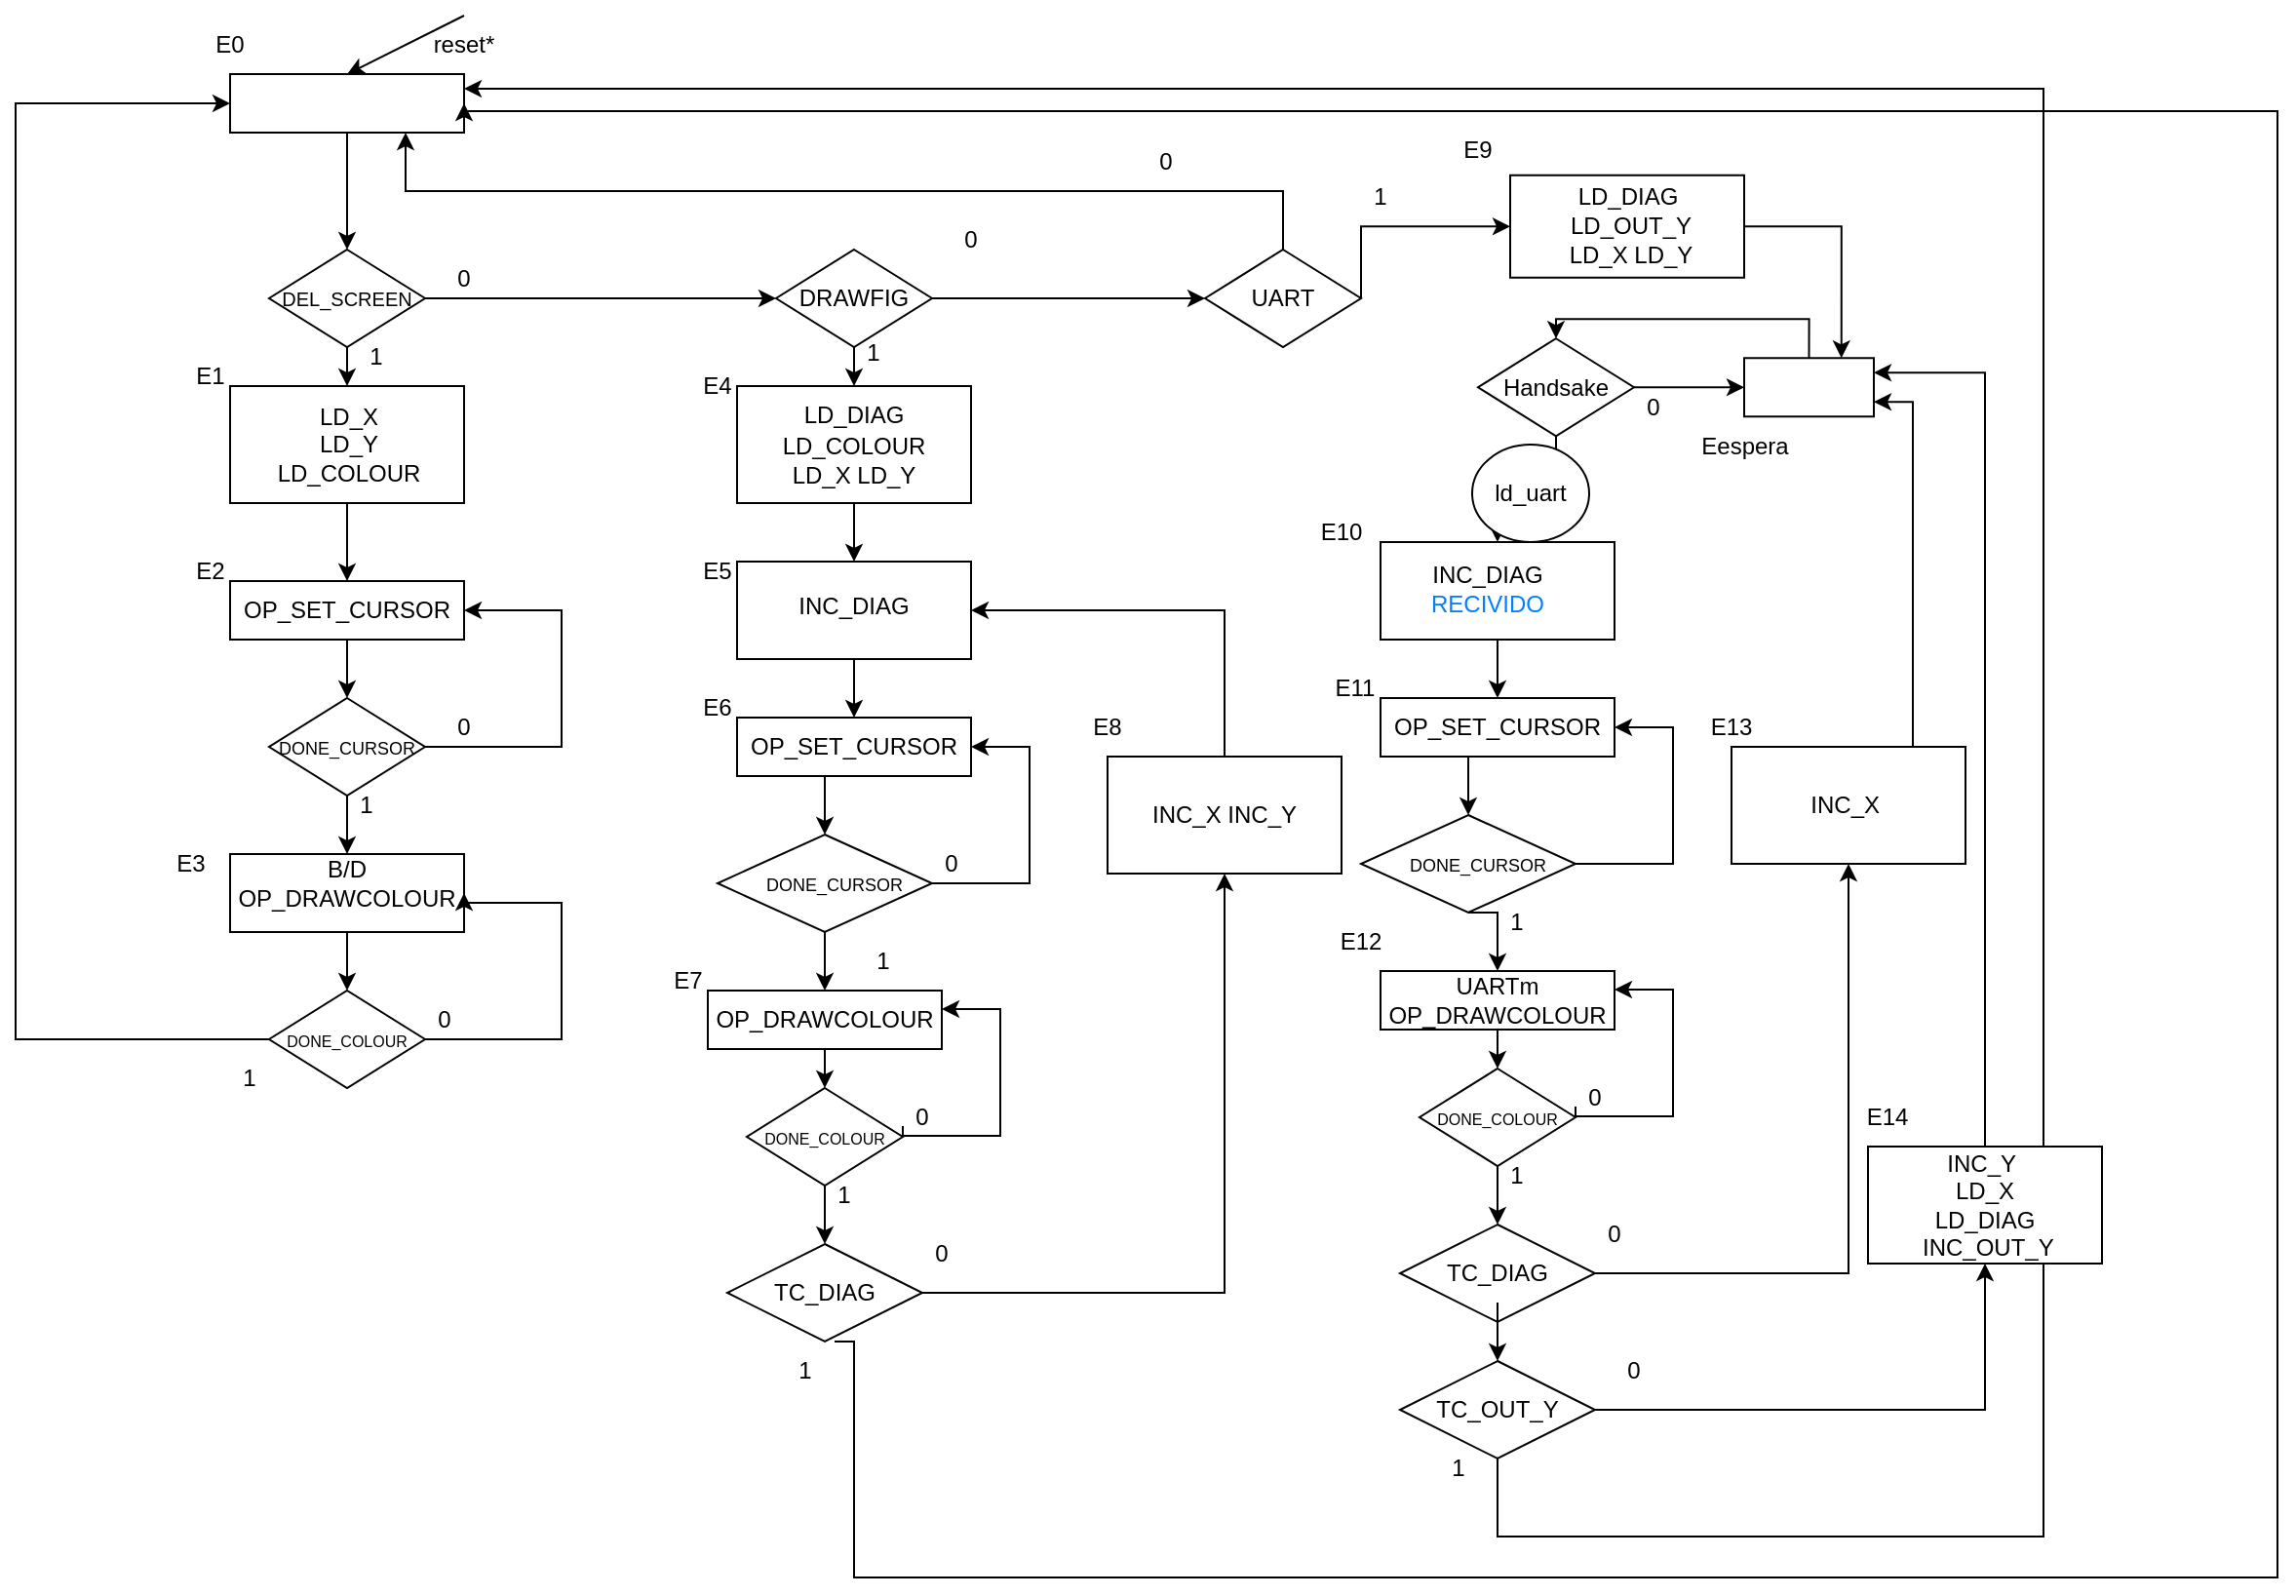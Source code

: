 <mxfile version="22.1.11" type="github">
  <diagram name="Página-1" id="ktos8gUdrFeBo976G_Gd">
    <mxGraphModel dx="1450" dy="634" grid="1" gridSize="10" guides="1" tooltips="1" connect="1" arrows="1" fold="1" page="1" pageScale="1" pageWidth="827" pageHeight="1169" math="0" shadow="0">
      <root>
        <mxCell id="0" />
        <mxCell id="1" parent="0" />
        <mxCell id="_UlSirYJqNhjkGr410jS-20" style="edgeStyle=orthogonalEdgeStyle;rounded=0;orthogonalLoop=1;jettySize=auto;html=1;exitX=0.5;exitY=1;exitDx=0;exitDy=0;entryX=0.5;entryY=0;entryDx=0;entryDy=0;" parent="1" source="_UlSirYJqNhjkGr410jS-1" target="_UlSirYJqNhjkGr410jS-12" edge="1">
          <mxGeometry relative="1" as="geometry" />
        </mxCell>
        <mxCell id="_UlSirYJqNhjkGr410jS-1" value="" style="rounded=0;whiteSpace=wrap;html=1;" parent="1" vertex="1">
          <mxGeometry x="190" y="40" width="120" height="30" as="geometry" />
        </mxCell>
        <mxCell id="_UlSirYJqNhjkGr410jS-23" style="edgeStyle=orthogonalEdgeStyle;rounded=0;orthogonalLoop=1;jettySize=auto;html=1;exitX=0.5;exitY=1;exitDx=0;exitDy=0;" parent="1" source="_UlSirYJqNhjkGr410jS-2" target="_UlSirYJqNhjkGr410jS-5" edge="1">
          <mxGeometry relative="1" as="geometry" />
        </mxCell>
        <mxCell id="_UlSirYJqNhjkGr410jS-2" value="" style="rounded=0;whiteSpace=wrap;html=1;" parent="1" vertex="1">
          <mxGeometry x="190" y="200" width="120" height="60" as="geometry" />
        </mxCell>
        <mxCell id="_UlSirYJqNhjkGr410jS-33" style="edgeStyle=orthogonalEdgeStyle;rounded=0;orthogonalLoop=1;jettySize=auto;html=1;exitX=0.5;exitY=1;exitDx=0;exitDy=0;entryX=0.5;entryY=0;entryDx=0;entryDy=0;" parent="1" source="_UlSirYJqNhjkGr410jS-3" target="_UlSirYJqNhjkGr410jS-4" edge="1">
          <mxGeometry relative="1" as="geometry" />
        </mxCell>
        <mxCell id="_UlSirYJqNhjkGr410jS-3" value="" style="rounded=0;whiteSpace=wrap;html=1;" parent="1" vertex="1">
          <mxGeometry x="450" y="200" width="120" height="60" as="geometry" />
        </mxCell>
        <mxCell id="_UlSirYJqNhjkGr410jS-34" style="edgeStyle=orthogonalEdgeStyle;rounded=0;orthogonalLoop=1;jettySize=auto;html=1;exitX=0.5;exitY=1;exitDx=0;exitDy=0;entryX=0.5;entryY=0;entryDx=0;entryDy=0;" parent="1" source="_UlSirYJqNhjkGr410jS-4" target="_UlSirYJqNhjkGr410jS-6" edge="1">
          <mxGeometry relative="1" as="geometry" />
        </mxCell>
        <mxCell id="_UlSirYJqNhjkGr410jS-4" value="" style="rounded=0;whiteSpace=wrap;html=1;" parent="1" vertex="1">
          <mxGeometry x="450" y="290" width="120" height="50" as="geometry" />
        </mxCell>
        <mxCell id="_UlSirYJqNhjkGr410jS-24" style="edgeStyle=orthogonalEdgeStyle;rounded=0;orthogonalLoop=1;jettySize=auto;html=1;exitX=0.5;exitY=1;exitDx=0;exitDy=0;entryX=0.5;entryY=0;entryDx=0;entryDy=0;" parent="1" source="_UlSirYJqNhjkGr410jS-5" target="_UlSirYJqNhjkGr410jS-15" edge="1">
          <mxGeometry relative="1" as="geometry" />
        </mxCell>
        <mxCell id="_UlSirYJqNhjkGr410jS-5" value="" style="rounded=0;whiteSpace=wrap;html=1;" parent="1" vertex="1">
          <mxGeometry x="190" y="300" width="120" height="30" as="geometry" />
        </mxCell>
        <mxCell id="_UlSirYJqNhjkGr410jS-35" style="edgeStyle=orthogonalEdgeStyle;rounded=0;orthogonalLoop=1;jettySize=auto;html=1;exitX=0.5;exitY=1;exitDx=0;exitDy=0;entryX=0.5;entryY=0;entryDx=0;entryDy=0;" parent="1" source="_UlSirYJqNhjkGr410jS-6" target="_UlSirYJqNhjkGr410jS-14" edge="1">
          <mxGeometry relative="1" as="geometry" />
        </mxCell>
        <mxCell id="_UlSirYJqNhjkGr410jS-6" value="" style="rounded=0;whiteSpace=wrap;html=1;" parent="1" vertex="1">
          <mxGeometry x="450" y="370" width="120" height="30" as="geometry" />
        </mxCell>
        <mxCell id="_UlSirYJqNhjkGr410jS-27" style="edgeStyle=orthogonalEdgeStyle;rounded=0;orthogonalLoop=1;jettySize=auto;html=1;exitX=0.5;exitY=1;exitDx=0;exitDy=0;entryX=0.5;entryY=0;entryDx=0;entryDy=0;" parent="1" source="_UlSirYJqNhjkGr410jS-9" target="_UlSirYJqNhjkGr410jS-16" edge="1">
          <mxGeometry relative="1" as="geometry" />
        </mxCell>
        <mxCell id="_UlSirYJqNhjkGr410jS-9" value="" style="rounded=0;whiteSpace=wrap;html=1;" parent="1" vertex="1">
          <mxGeometry x="190" y="440" width="120" height="40" as="geometry" />
        </mxCell>
        <mxCell id="_UlSirYJqNhjkGr410jS-38" style="edgeStyle=orthogonalEdgeStyle;rounded=0;orthogonalLoop=1;jettySize=auto;html=1;exitX=0.5;exitY=1;exitDx=0;exitDy=0;entryX=0.5;entryY=0;entryDx=0;entryDy=0;" parent="1" source="_UlSirYJqNhjkGr410jS-10" target="_UlSirYJqNhjkGr410jS-17" edge="1">
          <mxGeometry relative="1" as="geometry" />
        </mxCell>
        <mxCell id="_UlSirYJqNhjkGr410jS-10" value="" style="rounded=0;whiteSpace=wrap;html=1;" parent="1" vertex="1">
          <mxGeometry x="435" y="510" width="120" height="30" as="geometry" />
        </mxCell>
        <mxCell id="_UlSirYJqNhjkGr410jS-21" style="edgeStyle=orthogonalEdgeStyle;rounded=0;orthogonalLoop=1;jettySize=auto;html=1;exitX=1;exitY=0.5;exitDx=0;exitDy=0;entryX=0;entryY=0.5;entryDx=0;entryDy=0;" parent="1" source="_UlSirYJqNhjkGr410jS-12" target="_UlSirYJqNhjkGr410jS-13" edge="1">
          <mxGeometry relative="1" as="geometry" />
        </mxCell>
        <mxCell id="_UlSirYJqNhjkGr410jS-22" style="edgeStyle=orthogonalEdgeStyle;rounded=0;orthogonalLoop=1;jettySize=auto;html=1;exitX=0.5;exitY=1;exitDx=0;exitDy=0;entryX=0.5;entryY=0;entryDx=0;entryDy=0;" parent="1" source="_UlSirYJqNhjkGr410jS-12" target="_UlSirYJqNhjkGr410jS-2" edge="1">
          <mxGeometry relative="1" as="geometry" />
        </mxCell>
        <mxCell id="_UlSirYJqNhjkGr410jS-12" value="" style="rhombus;whiteSpace=wrap;html=1;" parent="1" vertex="1">
          <mxGeometry x="210" y="130" width="80" height="50" as="geometry" />
        </mxCell>
        <mxCell id="_UlSirYJqNhjkGr410jS-32" style="edgeStyle=orthogonalEdgeStyle;rounded=0;orthogonalLoop=1;jettySize=auto;html=1;exitX=0.5;exitY=1;exitDx=0;exitDy=0;entryX=0.5;entryY=0;entryDx=0;entryDy=0;" parent="1" source="_UlSirYJqNhjkGr410jS-13" target="_UlSirYJqNhjkGr410jS-3" edge="1">
          <mxGeometry relative="1" as="geometry" />
        </mxCell>
        <mxCell id="O_03wr08w8RwUqYAejeh-3" style="edgeStyle=orthogonalEdgeStyle;rounded=0;orthogonalLoop=1;jettySize=auto;html=1;exitX=1;exitY=0.5;exitDx=0;exitDy=0;entryX=0;entryY=0.5;entryDx=0;entryDy=0;" parent="1" source="_UlSirYJqNhjkGr410jS-13" target="O_03wr08w8RwUqYAejeh-1" edge="1">
          <mxGeometry relative="1" as="geometry" />
        </mxCell>
        <mxCell id="_UlSirYJqNhjkGr410jS-13" value="" style="rhombus;whiteSpace=wrap;html=1;" parent="1" vertex="1">
          <mxGeometry x="470" y="130" width="80" height="50" as="geometry" />
        </mxCell>
        <mxCell id="_UlSirYJqNhjkGr410jS-36" style="edgeStyle=orthogonalEdgeStyle;rounded=0;orthogonalLoop=1;jettySize=auto;html=1;exitX=0.5;exitY=1;exitDx=0;exitDy=0;entryX=0.5;entryY=0;entryDx=0;entryDy=0;" parent="1" source="_UlSirYJqNhjkGr410jS-14" target="VZeQ5cAMjkbsc3CMu69g-6" edge="1">
          <mxGeometry relative="1" as="geometry">
            <mxPoint x="510" y="510" as="targetPoint" />
            <Array as="points">
              <mxPoint x="495" y="500" />
              <mxPoint x="495" y="500" />
            </Array>
          </mxGeometry>
        </mxCell>
        <mxCell id="_UlSirYJqNhjkGr410jS-41" style="edgeStyle=orthogonalEdgeStyle;rounded=0;orthogonalLoop=1;jettySize=auto;html=1;exitX=1;exitY=0.5;exitDx=0;exitDy=0;entryX=1;entryY=0.5;entryDx=0;entryDy=0;" parent="1" source="_UlSirYJqNhjkGr410jS-14" target="_UlSirYJqNhjkGr410jS-6" edge="1">
          <mxGeometry relative="1" as="geometry">
            <Array as="points">
              <mxPoint x="600" y="455" />
              <mxPoint x="600" y="385" />
            </Array>
          </mxGeometry>
        </mxCell>
        <mxCell id="_UlSirYJqNhjkGr410jS-14" value="" style="rhombus;whiteSpace=wrap;html=1;" parent="1" vertex="1">
          <mxGeometry x="440" y="430" width="110" height="50" as="geometry" />
        </mxCell>
        <mxCell id="_UlSirYJqNhjkGr410jS-25" style="edgeStyle=orthogonalEdgeStyle;rounded=0;orthogonalLoop=1;jettySize=auto;html=1;exitX=0.5;exitY=1;exitDx=0;exitDy=0;entryX=0.5;entryY=0;entryDx=0;entryDy=0;" parent="1" source="_UlSirYJqNhjkGr410jS-15" edge="1">
          <mxGeometry relative="1" as="geometry">
            <mxPoint x="250" y="440" as="targetPoint" />
          </mxGeometry>
        </mxCell>
        <mxCell id="_UlSirYJqNhjkGr410jS-30" style="edgeStyle=orthogonalEdgeStyle;rounded=0;orthogonalLoop=1;jettySize=auto;html=1;exitX=1;exitY=0.5;exitDx=0;exitDy=0;entryX=1;entryY=0.5;entryDx=0;entryDy=0;" parent="1" source="_UlSirYJqNhjkGr410jS-15" target="_UlSirYJqNhjkGr410jS-5" edge="1">
          <mxGeometry relative="1" as="geometry">
            <Array as="points">
              <mxPoint x="360" y="385" />
              <mxPoint x="360" y="315" />
            </Array>
          </mxGeometry>
        </mxCell>
        <mxCell id="_UlSirYJqNhjkGr410jS-15" value="" style="rhombus;whiteSpace=wrap;html=1;" parent="1" vertex="1">
          <mxGeometry x="210" y="360" width="80" height="50" as="geometry" />
        </mxCell>
        <mxCell id="_UlSirYJqNhjkGr410jS-28" style="edgeStyle=orthogonalEdgeStyle;rounded=0;orthogonalLoop=1;jettySize=auto;html=1;exitX=1;exitY=0.5;exitDx=0;exitDy=0;entryX=1;entryY=0.5;entryDx=0;entryDy=0;" parent="1" source="_UlSirYJqNhjkGr410jS-16" target="_UlSirYJqNhjkGr410jS-9" edge="1">
          <mxGeometry relative="1" as="geometry">
            <mxPoint x="350" y="470" as="targetPoint" />
            <Array as="points">
              <mxPoint x="360" y="535" />
              <mxPoint x="360" y="465" />
            </Array>
          </mxGeometry>
        </mxCell>
        <mxCell id="_UlSirYJqNhjkGr410jS-29" style="edgeStyle=orthogonalEdgeStyle;rounded=0;orthogonalLoop=1;jettySize=auto;html=1;exitX=0;exitY=0.5;exitDx=0;exitDy=0;entryX=0;entryY=0.5;entryDx=0;entryDy=0;" parent="1" source="_UlSirYJqNhjkGr410jS-16" target="_UlSirYJqNhjkGr410jS-1" edge="1">
          <mxGeometry relative="1" as="geometry">
            <mxPoint x="120" y="220" as="targetPoint" />
            <Array as="points">
              <mxPoint x="80" y="535" />
              <mxPoint x="80" y="55" />
            </Array>
          </mxGeometry>
        </mxCell>
        <mxCell id="_UlSirYJqNhjkGr410jS-16" value="" style="rhombus;whiteSpace=wrap;html=1;" parent="1" vertex="1">
          <mxGeometry x="210" y="510" width="80" height="50" as="geometry" />
        </mxCell>
        <mxCell id="_UlSirYJqNhjkGr410jS-39" style="edgeStyle=orthogonalEdgeStyle;rounded=0;orthogonalLoop=1;jettySize=auto;html=1;exitX=0.5;exitY=1;exitDx=0;exitDy=0;entryX=0.5;entryY=0;entryDx=0;entryDy=0;" parent="1" source="_UlSirYJqNhjkGr410jS-17" target="_UlSirYJqNhjkGr410jS-18" edge="1">
          <mxGeometry relative="1" as="geometry" />
        </mxCell>
        <mxCell id="_UlSirYJqNhjkGr410jS-40" style="edgeStyle=orthogonalEdgeStyle;rounded=0;orthogonalLoop=1;jettySize=auto;html=1;exitX=1;exitY=0.5;exitDx=0;exitDy=0;entryX=1;entryY=0.5;entryDx=0;entryDy=0;" parent="1" edge="1">
          <mxGeometry relative="1" as="geometry">
            <Array as="points">
              <mxPoint x="535" y="584.5" />
              <mxPoint x="585" y="584.5" />
              <mxPoint x="585" y="519.5" />
            </Array>
            <mxPoint x="535" y="579.5" as="sourcePoint" />
            <mxPoint x="555" y="519.5" as="targetPoint" />
          </mxGeometry>
        </mxCell>
        <mxCell id="_UlSirYJqNhjkGr410jS-17" value="" style="rhombus;whiteSpace=wrap;html=1;" parent="1" vertex="1">
          <mxGeometry x="455" y="560" width="80" height="50" as="geometry" />
        </mxCell>
        <mxCell id="_UlSirYJqNhjkGr410jS-44" style="edgeStyle=orthogonalEdgeStyle;rounded=0;orthogonalLoop=1;jettySize=auto;html=1;exitX=0.75;exitY=0;exitDx=0;exitDy=0;entryX=1;entryY=0.5;entryDx=0;entryDy=0;" parent="1" source="_UlSirYJqNhjkGr410jS-76" target="_UlSirYJqNhjkGr410jS-1" edge="1">
          <mxGeometry relative="1" as="geometry">
            <mxPoint x="410" y="58.75" as="targetPoint" />
            <Array as="points">
              <mxPoint x="510" y="690" />
              <mxPoint x="510" y="811" />
              <mxPoint x="1240" y="811" />
              <mxPoint x="1240" y="59" />
              <mxPoint x="310" y="59" />
            </Array>
            <mxPoint x="610" y="701.25" as="sourcePoint" />
          </mxGeometry>
        </mxCell>
        <mxCell id="O_03wr08w8RwUqYAejeh-7" value="" style="edgeStyle=orthogonalEdgeStyle;rounded=0;orthogonalLoop=1;jettySize=auto;html=1;" parent="1" source="_UlSirYJqNhjkGr410jS-18" target="O_03wr08w8RwUqYAejeh-6" edge="1">
          <mxGeometry relative="1" as="geometry" />
        </mxCell>
        <mxCell id="_UlSirYJqNhjkGr410jS-18" value="" style="rhombus;whiteSpace=wrap;html=1;" parent="1" vertex="1">
          <mxGeometry x="445" y="640" width="100" height="50" as="geometry" />
        </mxCell>
        <mxCell id="_UlSirYJqNhjkGr410jS-45" value="E0" style="text;html=1;strokeColor=none;fillColor=none;align=center;verticalAlign=middle;whiteSpace=wrap;rounded=0;" parent="1" vertex="1">
          <mxGeometry x="160" y="10" width="60" height="30" as="geometry" />
        </mxCell>
        <mxCell id="_UlSirYJqNhjkGr410jS-46" value="E1" style="text;html=1;strokeColor=none;fillColor=none;align=center;verticalAlign=middle;whiteSpace=wrap;rounded=0;" parent="1" vertex="1">
          <mxGeometry x="150" y="180" width="60" height="30" as="geometry" />
        </mxCell>
        <mxCell id="_UlSirYJqNhjkGr410jS-47" value="E2" style="text;html=1;strokeColor=none;fillColor=none;align=center;verticalAlign=middle;whiteSpace=wrap;rounded=0;" parent="1" vertex="1">
          <mxGeometry x="150" y="280" width="60" height="30" as="geometry" />
        </mxCell>
        <mxCell id="_UlSirYJqNhjkGr410jS-48" value="E3" style="text;html=1;strokeColor=none;fillColor=none;align=center;verticalAlign=middle;whiteSpace=wrap;rounded=0;" parent="1" vertex="1">
          <mxGeometry x="140" y="430" width="60" height="30" as="geometry" />
        </mxCell>
        <mxCell id="_UlSirYJqNhjkGr410jS-49" value="E4" style="text;html=1;strokeColor=none;fillColor=none;align=center;verticalAlign=middle;whiteSpace=wrap;rounded=0;" parent="1" vertex="1">
          <mxGeometry x="410" y="185" width="60" height="30" as="geometry" />
        </mxCell>
        <mxCell id="_UlSirYJqNhjkGr410jS-50" value="E5" style="text;html=1;strokeColor=none;fillColor=none;align=center;verticalAlign=middle;whiteSpace=wrap;rounded=0;" parent="1" vertex="1">
          <mxGeometry x="410" y="280" width="60" height="30" as="geometry" />
        </mxCell>
        <mxCell id="_UlSirYJqNhjkGr410jS-51" value="E6" style="text;html=1;strokeColor=none;fillColor=none;align=center;verticalAlign=middle;whiteSpace=wrap;rounded=0;" parent="1" vertex="1">
          <mxGeometry x="410" y="350" width="60" height="30" as="geometry" />
        </mxCell>
        <mxCell id="_UlSirYJqNhjkGr410jS-56" value="&lt;font style=&quot;font-size: 10px;&quot;&gt;DEL_SCREEN&lt;/font&gt;" style="text;html=1;strokeColor=none;fillColor=none;align=center;verticalAlign=middle;whiteSpace=wrap;rounded=0;" parent="1" vertex="1">
          <mxGeometry x="205" y="130" width="90" height="50" as="geometry" />
        </mxCell>
        <mxCell id="_UlSirYJqNhjkGr410jS-57" value="DRAWFIG" style="text;html=1;strokeColor=none;fillColor=none;align=center;verticalAlign=middle;whiteSpace=wrap;rounded=0;" parent="1" vertex="1">
          <mxGeometry x="480" y="140" width="60" height="30" as="geometry" />
        </mxCell>
        <mxCell id="_UlSirYJqNhjkGr410jS-58" value="LD_X&lt;br&gt;LD_Y&lt;br&gt;LD_COLOUR" style="text;html=1;strokeColor=none;fillColor=none;align=center;verticalAlign=middle;whiteSpace=wrap;rounded=0;" parent="1" vertex="1">
          <mxGeometry x="221" y="215" width="60" height="30" as="geometry" />
        </mxCell>
        <mxCell id="_UlSirYJqNhjkGr410jS-59" value="LD_DIAG" style="text;html=1;strokeColor=none;fillColor=none;align=center;verticalAlign=middle;whiteSpace=wrap;rounded=0;" parent="1" vertex="1">
          <mxGeometry x="480" y="207.5" width="60" height="15" as="geometry" />
        </mxCell>
        <mxCell id="_UlSirYJqNhjkGr410jS-60" value="&lt;br&gt;INC_DIAG" style="text;html=1;strokeColor=none;fillColor=none;align=center;verticalAlign=middle;whiteSpace=wrap;rounded=0;" parent="1" vertex="1">
          <mxGeometry x="480" y="290" width="60" height="30" as="geometry" />
        </mxCell>
        <mxCell id="_UlSirYJqNhjkGr410jS-61" value="&lt;font style=&quot;font-size: 9px;&quot;&gt;DONE_CURSOR&lt;/font&gt;" style="text;html=1;strokeColor=none;fillColor=none;align=center;verticalAlign=middle;whiteSpace=wrap;rounded=0;" parent="1" vertex="1">
          <mxGeometry x="220" y="370" width="60" height="30" as="geometry" />
        </mxCell>
        <mxCell id="_UlSirYJqNhjkGr410jS-62" value="&lt;font style=&quot;font-size: 9px;&quot;&gt;DONE_CURSOR&lt;/font&gt;" style="text;html=1;strokeColor=none;fillColor=none;align=center;verticalAlign=middle;whiteSpace=wrap;rounded=0;" parent="1" vertex="1">
          <mxGeometry x="470" y="440" width="60" height="30" as="geometry" />
        </mxCell>
        <mxCell id="_UlSirYJqNhjkGr410jS-63" value="B/D&lt;br&gt;OP_DRAWCOLOUR" style="text;html=1;strokeColor=none;fillColor=none;align=center;verticalAlign=middle;whiteSpace=wrap;rounded=0;" parent="1" vertex="1">
          <mxGeometry x="220" y="440" width="60" height="30" as="geometry" />
        </mxCell>
        <mxCell id="_UlSirYJqNhjkGr410jS-64" value="LD_COLOUR&lt;br&gt;&lt;div&gt;LD_X&amp;nbsp;&lt;span style=&quot;background-color: initial;&quot;&gt;LD_Y&lt;/span&gt;&lt;/div&gt;" style="text;html=1;strokeColor=none;fillColor=none;align=center;verticalAlign=middle;whiteSpace=wrap;rounded=0;" parent="1" vertex="1">
          <mxGeometry x="480" y="222.5" width="60" height="30" as="geometry" />
        </mxCell>
        <mxCell id="_UlSirYJqNhjkGr410jS-66" value="&lt;font style=&quot;font-size: 8px;&quot;&gt;DONE_COLOUR&lt;/font&gt;" style="text;html=1;strokeColor=none;fillColor=none;align=center;verticalAlign=middle;whiteSpace=wrap;rounded=0;" parent="1" vertex="1">
          <mxGeometry x="220" y="520" width="60" height="30" as="geometry" />
        </mxCell>
        <mxCell id="_UlSirYJqNhjkGr410jS-67" value="&lt;font style=&quot;font-size: 8px;&quot;&gt;DONE_COLOUR&lt;/font&gt;" style="text;html=1;strokeColor=none;fillColor=none;align=center;verticalAlign=middle;whiteSpace=wrap;rounded=0;" parent="1" vertex="1">
          <mxGeometry x="465" y="570" width="60" height="30" as="geometry" />
        </mxCell>
        <mxCell id="_UlSirYJqNhjkGr410jS-68" value="TC_DIAG" style="text;html=1;strokeColor=none;fillColor=none;align=center;verticalAlign=middle;whiteSpace=wrap;rounded=0;" parent="1" vertex="1">
          <mxGeometry x="465" y="650" width="60" height="30" as="geometry" />
        </mxCell>
        <mxCell id="_UlSirYJqNhjkGr410jS-69" value="0" style="text;html=1;strokeColor=none;fillColor=none;align=center;verticalAlign=middle;whiteSpace=wrap;rounded=0;" parent="1" vertex="1">
          <mxGeometry x="280" y="130" width="60" height="30" as="geometry" />
        </mxCell>
        <mxCell id="_UlSirYJqNhjkGr410jS-70" value="0" style="text;html=1;strokeColor=none;fillColor=none;align=center;verticalAlign=middle;whiteSpace=wrap;rounded=0;" parent="1" vertex="1">
          <mxGeometry x="540" y="110" width="60" height="30" as="geometry" />
        </mxCell>
        <mxCell id="_UlSirYJqNhjkGr410jS-71" value="0" style="text;html=1;strokeColor=none;fillColor=none;align=center;verticalAlign=middle;whiteSpace=wrap;rounded=0;" parent="1" vertex="1">
          <mxGeometry x="280" y="360" width="60" height="30" as="geometry" />
        </mxCell>
        <mxCell id="_UlSirYJqNhjkGr410jS-72" value="0" style="text;html=1;strokeColor=none;fillColor=none;align=center;verticalAlign=middle;whiteSpace=wrap;rounded=0;" parent="1" vertex="1">
          <mxGeometry x="530" y="430" width="60" height="30" as="geometry" />
        </mxCell>
        <mxCell id="_UlSirYJqNhjkGr410jS-73" value="0" style="text;html=1;strokeColor=none;fillColor=none;align=center;verticalAlign=middle;whiteSpace=wrap;rounded=0;" parent="1" vertex="1">
          <mxGeometry x="270" y="510" width="60" height="30" as="geometry" />
        </mxCell>
        <mxCell id="_UlSirYJqNhjkGr410jS-74" value="0" style="text;html=1;strokeColor=none;fillColor=none;align=center;verticalAlign=middle;whiteSpace=wrap;rounded=0;" parent="1" vertex="1">
          <mxGeometry x="515" y="560" width="60" height="30" as="geometry" />
        </mxCell>
        <mxCell id="_UlSirYJqNhjkGr410jS-75" value="0" style="text;html=1;strokeColor=none;fillColor=none;align=center;verticalAlign=middle;whiteSpace=wrap;rounded=0;" parent="1" vertex="1">
          <mxGeometry x="525" y="630" width="60" height="30" as="geometry" />
        </mxCell>
        <mxCell id="_UlSirYJqNhjkGr410jS-76" value="1" style="text;html=1;strokeColor=none;fillColor=none;align=center;verticalAlign=middle;whiteSpace=wrap;rounded=0;" parent="1" vertex="1">
          <mxGeometry x="455" y="690" width="60" height="30" as="geometry" />
        </mxCell>
        <mxCell id="_UlSirYJqNhjkGr410jS-77" value="1" style="text;html=1;strokeColor=none;fillColor=none;align=center;verticalAlign=middle;whiteSpace=wrap;rounded=0;" parent="1" vertex="1">
          <mxGeometry x="475" y="600" width="60" height="30" as="geometry" />
        </mxCell>
        <mxCell id="_UlSirYJqNhjkGr410jS-78" value="1" style="text;html=1;strokeColor=none;fillColor=none;align=center;verticalAlign=middle;whiteSpace=wrap;rounded=0;" parent="1" vertex="1">
          <mxGeometry x="495" y="480" width="60" height="30" as="geometry" />
        </mxCell>
        <mxCell id="_UlSirYJqNhjkGr410jS-79" value="1" style="text;html=1;strokeColor=none;fillColor=none;align=center;verticalAlign=middle;whiteSpace=wrap;rounded=0;" parent="1" vertex="1">
          <mxGeometry x="170" y="540" width="60" height="30" as="geometry" />
        </mxCell>
        <mxCell id="_UlSirYJqNhjkGr410jS-80" value="1" style="text;html=1;strokeColor=none;fillColor=none;align=center;verticalAlign=middle;whiteSpace=wrap;rounded=0;" parent="1" vertex="1">
          <mxGeometry x="230" y="400" width="60" height="30" as="geometry" />
        </mxCell>
        <mxCell id="_UlSirYJqNhjkGr410jS-81" value="1" style="text;html=1;strokeColor=none;fillColor=none;align=center;verticalAlign=middle;whiteSpace=wrap;rounded=0;" parent="1" vertex="1">
          <mxGeometry x="235" y="170" width="60" height="30" as="geometry" />
        </mxCell>
        <mxCell id="_UlSirYJqNhjkGr410jS-82" value="1" style="text;html=1;strokeColor=none;fillColor=none;align=center;verticalAlign=middle;whiteSpace=wrap;rounded=0;" parent="1" vertex="1">
          <mxGeometry x="490" y="167.5" width="60" height="30" as="geometry" />
        </mxCell>
        <mxCell id="VZeQ5cAMjkbsc3CMu69g-1" value="" style="endArrow=classic;html=1;rounded=0;entryX=0.5;entryY=0;entryDx=0;entryDy=0;" parent="1" target="_UlSirYJqNhjkGr410jS-1" edge="1">
          <mxGeometry width="50" height="50" relative="1" as="geometry">
            <mxPoint x="310" y="10" as="sourcePoint" />
            <mxPoint x="440" y="90" as="targetPoint" />
          </mxGeometry>
        </mxCell>
        <mxCell id="VZeQ5cAMjkbsc3CMu69g-2" value="reset*" style="text;html=1;strokeColor=none;fillColor=none;align=center;verticalAlign=middle;whiteSpace=wrap;rounded=0;" parent="1" vertex="1">
          <mxGeometry x="280" y="10" width="60" height="30" as="geometry" />
        </mxCell>
        <mxCell id="VZeQ5cAMjkbsc3CMu69g-3" value="OP_SET_CURSOR" style="text;html=1;strokeColor=none;fillColor=none;align=center;verticalAlign=middle;whiteSpace=wrap;rounded=0;" parent="1" vertex="1">
          <mxGeometry x="220" y="300" width="60" height="30" as="geometry" />
        </mxCell>
        <mxCell id="VZeQ5cAMjkbsc3CMu69g-4" value="OP_SET_CURSOR" style="text;html=1;strokeColor=none;fillColor=none;align=center;verticalAlign=middle;whiteSpace=wrap;rounded=0;" parent="1" vertex="1">
          <mxGeometry x="480" y="370" width="60" height="30" as="geometry" />
        </mxCell>
        <mxCell id="VZeQ5cAMjkbsc3CMu69g-6" value="OP_DRAWCOLOUR" style="text;html=1;strokeColor=none;fillColor=none;align=center;verticalAlign=middle;whiteSpace=wrap;rounded=0;" parent="1" vertex="1">
          <mxGeometry x="465" y="510" width="60" height="30" as="geometry" />
        </mxCell>
        <mxCell id="O_03wr08w8RwUqYAejeh-64" style="edgeStyle=orthogonalEdgeStyle;rounded=0;orthogonalLoop=1;jettySize=auto;html=1;exitX=0.5;exitY=0;exitDx=0;exitDy=0;entryX=0.75;entryY=1;entryDx=0;entryDy=0;" parent="1" source="O_03wr08w8RwUqYAejeh-1" target="_UlSirYJqNhjkGr410jS-1" edge="1">
          <mxGeometry relative="1" as="geometry" />
        </mxCell>
        <mxCell id="O_03wr08w8RwUqYAejeh-81" style="edgeStyle=orthogonalEdgeStyle;rounded=0;orthogonalLoop=1;jettySize=auto;html=1;exitX=1;exitY=0.5;exitDx=0;exitDy=0;entryX=0;entryY=0.5;entryDx=0;entryDy=0;" parent="1" source="O_03wr08w8RwUqYAejeh-1" target="O_03wr08w8RwUqYAejeh-4" edge="1">
          <mxGeometry relative="1" as="geometry">
            <Array as="points">
              <mxPoint x="770" y="118" />
            </Array>
          </mxGeometry>
        </mxCell>
        <mxCell id="O_03wr08w8RwUqYAejeh-1" value="" style="rhombus;whiteSpace=wrap;html=1;" parent="1" vertex="1">
          <mxGeometry x="690" y="130" width="80" height="50" as="geometry" />
        </mxCell>
        <mxCell id="O_03wr08w8RwUqYAejeh-2" value="UART" style="text;html=1;strokeColor=none;fillColor=none;align=center;verticalAlign=middle;whiteSpace=wrap;rounded=0;" parent="1" vertex="1">
          <mxGeometry x="700" y="140" width="60" height="30" as="geometry" />
        </mxCell>
        <mxCell id="O_03wr08w8RwUqYAejeh-83" style="edgeStyle=orthogonalEdgeStyle;rounded=0;orthogonalLoop=1;jettySize=auto;html=1;exitX=1;exitY=0.5;exitDx=0;exitDy=0;entryX=0.75;entryY=0;entryDx=0;entryDy=0;" parent="1" source="O_03wr08w8RwUqYAejeh-4" target="O_03wr08w8RwUqYAejeh-70" edge="1">
          <mxGeometry relative="1" as="geometry" />
        </mxCell>
        <mxCell id="O_03wr08w8RwUqYAejeh-4" value="" style="rounded=0;whiteSpace=wrap;html=1;" parent="1" vertex="1">
          <mxGeometry x="846.5" y="91.88" width="120" height="52.5" as="geometry" />
        </mxCell>
        <mxCell id="O_03wr08w8RwUqYAejeh-8" style="edgeStyle=orthogonalEdgeStyle;rounded=0;orthogonalLoop=1;jettySize=auto;html=1;exitX=0.5;exitY=0;exitDx=0;exitDy=0;entryX=1;entryY=0.5;entryDx=0;entryDy=0;" parent="1" source="O_03wr08w8RwUqYAejeh-6" target="_UlSirYJqNhjkGr410jS-4" edge="1">
          <mxGeometry relative="1" as="geometry" />
        </mxCell>
        <mxCell id="O_03wr08w8RwUqYAejeh-6" value="INC_X INC_Y" style="whiteSpace=wrap;html=1;" parent="1" vertex="1">
          <mxGeometry x="640" y="390" width="120" height="60" as="geometry" />
        </mxCell>
        <mxCell id="O_03wr08w8RwUqYAejeh-10" value="LD_DIAG" style="text;html=1;strokeColor=none;fillColor=none;align=center;verticalAlign=middle;whiteSpace=wrap;rounded=0;" parent="1" vertex="1">
          <mxGeometry x="876.5" y="95" width="60" height="15" as="geometry" />
        </mxCell>
        <mxCell id="O_03wr08w8RwUqYAejeh-11" value="&lt;br&gt;LD_OUT_Y&lt;br&gt;&lt;div&gt;LD_X&amp;nbsp;&lt;span style=&quot;background-color: initial;&quot;&gt;LD_Y&lt;/span&gt;&lt;/div&gt;" style="text;html=1;strokeColor=none;fillColor=none;align=center;verticalAlign=middle;whiteSpace=wrap;rounded=0;" parent="1" vertex="1">
          <mxGeometry x="876.5" y="103.13" width="63" height="30" as="geometry" />
        </mxCell>
        <mxCell id="O_03wr08w8RwUqYAejeh-12" style="edgeStyle=orthogonalEdgeStyle;rounded=0;orthogonalLoop=1;jettySize=auto;html=1;exitX=0.5;exitY=1;exitDx=0;exitDy=0;entryX=0.5;entryY=0;entryDx=0;entryDy=0;" parent="1" source="O_03wr08w8RwUqYAejeh-13" target="O_03wr08w8RwUqYAejeh-15" edge="1">
          <mxGeometry relative="1" as="geometry" />
        </mxCell>
        <mxCell id="O_03wr08w8RwUqYAejeh-13" value="" style="rounded=0;whiteSpace=wrap;html=1;" parent="1" vertex="1">
          <mxGeometry x="780" y="280" width="120" height="50" as="geometry" />
        </mxCell>
        <mxCell id="O_03wr08w8RwUqYAejeh-14" style="edgeStyle=orthogonalEdgeStyle;rounded=0;orthogonalLoop=1;jettySize=auto;html=1;exitX=0.5;exitY=1;exitDx=0;exitDy=0;entryX=0.5;entryY=0;entryDx=0;entryDy=0;" parent="1" source="O_03wr08w8RwUqYAejeh-15" target="O_03wr08w8RwUqYAejeh-20" edge="1">
          <mxGeometry relative="1" as="geometry" />
        </mxCell>
        <mxCell id="O_03wr08w8RwUqYAejeh-15" value="" style="rounded=0;whiteSpace=wrap;html=1;" parent="1" vertex="1">
          <mxGeometry x="780" y="360" width="120" height="30" as="geometry" />
        </mxCell>
        <mxCell id="O_03wr08w8RwUqYAejeh-16" style="edgeStyle=orthogonalEdgeStyle;rounded=0;orthogonalLoop=1;jettySize=auto;html=1;exitX=0.5;exitY=1;exitDx=0;exitDy=0;entryX=0.5;entryY=0;entryDx=0;entryDy=0;" parent="1" source="O_03wr08w8RwUqYAejeh-17" target="O_03wr08w8RwUqYAejeh-23" edge="1">
          <mxGeometry relative="1" as="geometry" />
        </mxCell>
        <mxCell id="O_03wr08w8RwUqYAejeh-17" value="" style="rounded=0;whiteSpace=wrap;html=1;" parent="1" vertex="1">
          <mxGeometry x="780" y="500" width="120" height="30" as="geometry" />
        </mxCell>
        <mxCell id="O_03wr08w8RwUqYAejeh-18" style="edgeStyle=orthogonalEdgeStyle;rounded=0;orthogonalLoop=1;jettySize=auto;html=1;exitX=0.5;exitY=1;exitDx=0;exitDy=0;entryX=0.5;entryY=0;entryDx=0;entryDy=0;" parent="1" source="O_03wr08w8RwUqYAejeh-20" edge="1">
          <mxGeometry relative="1" as="geometry">
            <mxPoint x="840" y="500" as="targetPoint" />
          </mxGeometry>
        </mxCell>
        <mxCell id="O_03wr08w8RwUqYAejeh-19" style="edgeStyle=orthogonalEdgeStyle;rounded=0;orthogonalLoop=1;jettySize=auto;html=1;exitX=1;exitY=0.5;exitDx=0;exitDy=0;entryX=1;entryY=0.5;entryDx=0;entryDy=0;" parent="1" source="O_03wr08w8RwUqYAejeh-20" target="O_03wr08w8RwUqYAejeh-15" edge="1">
          <mxGeometry relative="1" as="geometry">
            <Array as="points">
              <mxPoint x="930" y="445" />
              <mxPoint x="930" y="375" />
            </Array>
          </mxGeometry>
        </mxCell>
        <mxCell id="O_03wr08w8RwUqYAejeh-20" value="" style="rhombus;whiteSpace=wrap;html=1;" parent="1" vertex="1">
          <mxGeometry x="770" y="420" width="110" height="50" as="geometry" />
        </mxCell>
        <mxCell id="O_03wr08w8RwUqYAejeh-21" style="edgeStyle=orthogonalEdgeStyle;rounded=0;orthogonalLoop=1;jettySize=auto;html=1;exitX=0.5;exitY=1;exitDx=0;exitDy=0;entryX=0.5;entryY=0;entryDx=0;entryDy=0;" parent="1" source="O_03wr08w8RwUqYAejeh-23" target="O_03wr08w8RwUqYAejeh-25" edge="1">
          <mxGeometry relative="1" as="geometry" />
        </mxCell>
        <mxCell id="O_03wr08w8RwUqYAejeh-22" style="edgeStyle=orthogonalEdgeStyle;rounded=0;orthogonalLoop=1;jettySize=auto;html=1;exitX=1;exitY=0.5;exitDx=0;exitDy=0;entryX=1;entryY=0.5;entryDx=0;entryDy=0;" parent="1" edge="1">
          <mxGeometry relative="1" as="geometry">
            <Array as="points">
              <mxPoint x="880" y="574.5" />
              <mxPoint x="930" y="574.5" />
              <mxPoint x="930" y="509.5" />
            </Array>
            <mxPoint x="880" y="569.5" as="sourcePoint" />
            <mxPoint x="900" y="509.5" as="targetPoint" />
          </mxGeometry>
        </mxCell>
        <mxCell id="O_03wr08w8RwUqYAejeh-23" value="" style="rhombus;whiteSpace=wrap;html=1;" parent="1" vertex="1">
          <mxGeometry x="800" y="550" width="80" height="50" as="geometry" />
        </mxCell>
        <mxCell id="O_03wr08w8RwUqYAejeh-24" value="" style="edgeStyle=orthogonalEdgeStyle;rounded=0;orthogonalLoop=1;jettySize=auto;html=1;" parent="1" source="O_03wr08w8RwUqYAejeh-25" target="O_03wr08w8RwUqYAejeh-38" edge="1">
          <mxGeometry relative="1" as="geometry" />
        </mxCell>
        <mxCell id="O_03wr08w8RwUqYAejeh-25" value="" style="rhombus;whiteSpace=wrap;html=1;" parent="1" vertex="1">
          <mxGeometry x="790" y="630" width="100" height="50" as="geometry" />
        </mxCell>
        <mxCell id="O_03wr08w8RwUqYAejeh-26" value="INC_DIAG&lt;br&gt;&lt;font color=&quot;#007fff&quot;&gt;RECIVIDO&lt;/font&gt;" style="text;html=1;strokeColor=none;fillColor=none;align=center;verticalAlign=middle;whiteSpace=wrap;rounded=0;" parent="1" vertex="1">
          <mxGeometry x="800" y="289" width="70" height="30" as="geometry" />
        </mxCell>
        <mxCell id="O_03wr08w8RwUqYAejeh-27" value="&lt;font style=&quot;font-size: 9px;&quot;&gt;DONE_CURSOR&lt;/font&gt;" style="text;html=1;strokeColor=none;fillColor=none;align=center;verticalAlign=middle;whiteSpace=wrap;rounded=0;" parent="1" vertex="1">
          <mxGeometry x="800" y="430" width="60" height="30" as="geometry" />
        </mxCell>
        <mxCell id="O_03wr08w8RwUqYAejeh-28" value="&lt;font style=&quot;font-size: 8px;&quot;&gt;DONE_COLOUR&lt;/font&gt;" style="text;html=1;strokeColor=none;fillColor=none;align=center;verticalAlign=middle;whiteSpace=wrap;rounded=0;" parent="1" vertex="1">
          <mxGeometry x="810" y="560" width="60" height="30" as="geometry" />
        </mxCell>
        <mxCell id="O_03wr08w8RwUqYAejeh-41" value="" style="edgeStyle=orthogonalEdgeStyle;rounded=0;orthogonalLoop=1;jettySize=auto;html=1;" parent="1" source="O_03wr08w8RwUqYAejeh-29" target="O_03wr08w8RwUqYAejeh-40" edge="1">
          <mxGeometry relative="1" as="geometry" />
        </mxCell>
        <mxCell id="O_03wr08w8RwUqYAejeh-29" value="TC_DIAG" style="text;html=1;strokeColor=none;fillColor=none;align=center;verticalAlign=middle;whiteSpace=wrap;rounded=0;" parent="1" vertex="1">
          <mxGeometry x="810" y="640" width="60" height="30" as="geometry" />
        </mxCell>
        <mxCell id="O_03wr08w8RwUqYAejeh-31" value="0" style="text;html=1;strokeColor=none;fillColor=none;align=center;verticalAlign=middle;whiteSpace=wrap;rounded=0;" parent="1" vertex="1">
          <mxGeometry x="860" y="550" width="60" height="30" as="geometry" />
        </mxCell>
        <mxCell id="O_03wr08w8RwUqYAejeh-32" value="0" style="text;html=1;strokeColor=none;fillColor=none;align=center;verticalAlign=middle;whiteSpace=wrap;rounded=0;" parent="1" vertex="1">
          <mxGeometry x="870" y="620" width="60" height="30" as="geometry" />
        </mxCell>
        <mxCell id="O_03wr08w8RwUqYAejeh-33" value="1" style="text;html=1;strokeColor=none;fillColor=none;align=center;verticalAlign=middle;whiteSpace=wrap;rounded=0;" parent="1" vertex="1">
          <mxGeometry x="820" y="590" width="60" height="30" as="geometry" />
        </mxCell>
        <mxCell id="O_03wr08w8RwUqYAejeh-34" value="1" style="text;html=1;strokeColor=none;fillColor=none;align=center;verticalAlign=middle;whiteSpace=wrap;rounded=0;" parent="1" vertex="1">
          <mxGeometry x="820" y="460" width="60" height="30" as="geometry" />
        </mxCell>
        <mxCell id="O_03wr08w8RwUqYAejeh-35" value="OP_SET_CURSOR" style="text;html=1;strokeColor=none;fillColor=none;align=center;verticalAlign=middle;whiteSpace=wrap;rounded=0;" parent="1" vertex="1">
          <mxGeometry x="810" y="360" width="60" height="30" as="geometry" />
        </mxCell>
        <mxCell id="O_03wr08w8RwUqYAejeh-36" value="UARTm&lt;br&gt;OP_DRAWCOLOUR" style="text;html=1;strokeColor=none;fillColor=none;align=center;verticalAlign=middle;whiteSpace=wrap;rounded=0;" parent="1" vertex="1">
          <mxGeometry x="810" y="500" width="60" height="30" as="geometry" />
        </mxCell>
        <mxCell id="O_03wr08w8RwUqYAejeh-82" style="edgeStyle=orthogonalEdgeStyle;rounded=0;orthogonalLoop=1;jettySize=auto;html=1;exitX=0.5;exitY=0;exitDx=0;exitDy=0;entryX=1;entryY=0.75;entryDx=0;entryDy=0;" parent="1" source="O_03wr08w8RwUqYAejeh-38" target="O_03wr08w8RwUqYAejeh-70" edge="1">
          <mxGeometry relative="1" as="geometry">
            <Array as="points">
              <mxPoint x="1053" y="385" />
              <mxPoint x="1053" y="208" />
            </Array>
          </mxGeometry>
        </mxCell>
        <mxCell id="O_03wr08w8RwUqYAejeh-38" value="INC_X&amp;nbsp;" style="whiteSpace=wrap;html=1;" parent="1" vertex="1">
          <mxGeometry x="960" y="385" width="120" height="60" as="geometry" />
        </mxCell>
        <mxCell id="O_03wr08w8RwUqYAejeh-42" style="edgeStyle=orthogonalEdgeStyle;rounded=0;orthogonalLoop=1;jettySize=auto;html=1;exitX=0.5;exitY=1;exitDx=0;exitDy=0;entryX=1;entryY=0.25;entryDx=0;entryDy=0;" parent="1" source="O_03wr08w8RwUqYAejeh-40" target="_UlSirYJqNhjkGr410jS-1" edge="1">
          <mxGeometry relative="1" as="geometry">
            <mxPoint x="840" y="800" as="targetPoint" />
            <Array as="points">
              <mxPoint x="840" y="790" />
              <mxPoint x="1120" y="790" />
              <mxPoint x="1120" y="48" />
            </Array>
          </mxGeometry>
        </mxCell>
        <mxCell id="O_03wr08w8RwUqYAejeh-44" value="" style="edgeStyle=orthogonalEdgeStyle;rounded=0;orthogonalLoop=1;jettySize=auto;html=1;" parent="1" source="O_03wr08w8RwUqYAejeh-40" target="O_03wr08w8RwUqYAejeh-43" edge="1">
          <mxGeometry relative="1" as="geometry" />
        </mxCell>
        <mxCell id="O_03wr08w8RwUqYAejeh-40" value="TC_OUT_Y" style="rhombus;whiteSpace=wrap;html=1;" parent="1" vertex="1">
          <mxGeometry x="790" y="700" width="100" height="50" as="geometry" />
        </mxCell>
        <mxCell id="O_03wr08w8RwUqYAejeh-45" style="edgeStyle=orthogonalEdgeStyle;rounded=0;orthogonalLoop=1;jettySize=auto;html=1;exitX=0.5;exitY=0;exitDx=0;exitDy=0;entryX=1;entryY=0.25;entryDx=0;entryDy=0;" parent="1" source="O_03wr08w8RwUqYAejeh-43" target="O_03wr08w8RwUqYAejeh-70" edge="1">
          <mxGeometry relative="1" as="geometry">
            <Array as="points">
              <mxPoint x="1090" y="193" />
            </Array>
          </mxGeometry>
        </mxCell>
        <mxCell id="O_03wr08w8RwUqYAejeh-43" value="&lt;div&gt;INC_Y&amp;nbsp;&lt;/div&gt;&lt;div&gt;LD_X&lt;/div&gt;&lt;div&gt;LD_DIAG&lt;/div&gt;&lt;div&gt;&amp;nbsp;INC_OUT_Y&lt;/div&gt;" style="whiteSpace=wrap;html=1;" parent="1" vertex="1">
          <mxGeometry x="1030" y="590" width="120" height="60" as="geometry" />
        </mxCell>
        <mxCell id="O_03wr08w8RwUqYAejeh-46" value="1" style="text;html=1;strokeColor=none;fillColor=none;align=center;verticalAlign=middle;whiteSpace=wrap;rounded=0;" parent="1" vertex="1">
          <mxGeometry x="790" y="740" width="60" height="30" as="geometry" />
        </mxCell>
        <mxCell id="O_03wr08w8RwUqYAejeh-48" value="0" style="text;html=1;strokeColor=none;fillColor=none;align=center;verticalAlign=middle;whiteSpace=wrap;rounded=0;" parent="1" vertex="1">
          <mxGeometry x="880" y="690" width="60" height="30" as="geometry" />
        </mxCell>
        <mxCell id="O_03wr08w8RwUqYAejeh-50" value="E7" style="text;html=1;strokeColor=none;fillColor=none;align=center;verticalAlign=middle;whiteSpace=wrap;rounded=0;" parent="1" vertex="1">
          <mxGeometry x="395" y="490" width="60" height="30" as="geometry" />
        </mxCell>
        <mxCell id="O_03wr08w8RwUqYAejeh-51" value="E8" style="text;html=1;strokeColor=none;fillColor=none;align=center;verticalAlign=middle;whiteSpace=wrap;rounded=0;" parent="1" vertex="1">
          <mxGeometry x="610" y="360" width="60" height="30" as="geometry" />
        </mxCell>
        <mxCell id="O_03wr08w8RwUqYAejeh-52" value="E9" style="text;html=1;strokeColor=none;fillColor=none;align=center;verticalAlign=middle;whiteSpace=wrap;rounded=0;" parent="1" vertex="1">
          <mxGeometry x="800" y="64.38" width="60" height="30" as="geometry" />
        </mxCell>
        <mxCell id="O_03wr08w8RwUqYAejeh-53" value="E10" style="text;html=1;strokeColor=none;fillColor=none;align=center;verticalAlign=middle;whiteSpace=wrap;rounded=0;" parent="1" vertex="1">
          <mxGeometry x="730" y="260" width="60" height="30" as="geometry" />
        </mxCell>
        <mxCell id="O_03wr08w8RwUqYAejeh-54" value="E11" style="text;html=1;strokeColor=none;fillColor=none;align=center;verticalAlign=middle;whiteSpace=wrap;rounded=0;" parent="1" vertex="1">
          <mxGeometry x="737" y="340" width="60" height="30" as="geometry" />
        </mxCell>
        <mxCell id="O_03wr08w8RwUqYAejeh-55" value="E12" style="text;html=1;strokeColor=none;fillColor=none;align=center;verticalAlign=middle;whiteSpace=wrap;rounded=0;" parent="1" vertex="1">
          <mxGeometry x="740" y="470" width="60" height="30" as="geometry" />
        </mxCell>
        <mxCell id="O_03wr08w8RwUqYAejeh-56" value="E13" style="text;html=1;strokeColor=none;fillColor=none;align=center;verticalAlign=middle;whiteSpace=wrap;rounded=0;" parent="1" vertex="1">
          <mxGeometry x="930" y="360" width="60" height="30" as="geometry" />
        </mxCell>
        <mxCell id="O_03wr08w8RwUqYAejeh-57" value="E14" style="text;html=1;strokeColor=none;fillColor=none;align=center;verticalAlign=middle;whiteSpace=wrap;rounded=0;" parent="1" vertex="1">
          <mxGeometry x="1010" y="560" width="60" height="30" as="geometry" />
        </mxCell>
        <mxCell id="O_03wr08w8RwUqYAejeh-71" value="" style="edgeStyle=orthogonalEdgeStyle;rounded=0;orthogonalLoop=1;jettySize=auto;html=1;" parent="1" source="O_03wr08w8RwUqYAejeh-58" target="O_03wr08w8RwUqYAejeh-70" edge="1">
          <mxGeometry relative="1" as="geometry" />
        </mxCell>
        <mxCell id="O_03wr08w8RwUqYAejeh-75" style="edgeStyle=orthogonalEdgeStyle;rounded=0;orthogonalLoop=1;jettySize=auto;html=1;exitX=0.5;exitY=1;exitDx=0;exitDy=0;entryX=0.5;entryY=0;entryDx=0;entryDy=0;" parent="1" source="O_03wr08w8RwUqYAejeh-58" target="O_03wr08w8RwUqYAejeh-13" edge="1">
          <mxGeometry relative="1" as="geometry" />
        </mxCell>
        <mxCell id="O_03wr08w8RwUqYAejeh-58" value="Handsake" style="rhombus;whiteSpace=wrap;html=1;" parent="1" vertex="1">
          <mxGeometry x="830" y="175.63" width="80" height="50" as="geometry" />
        </mxCell>
        <mxCell id="O_03wr08w8RwUqYAejeh-73" style="edgeStyle=orthogonalEdgeStyle;rounded=0;orthogonalLoop=1;jettySize=auto;html=1;exitX=0.5;exitY=0;exitDx=0;exitDy=0;entryX=0.5;entryY=0;entryDx=0;entryDy=0;" parent="1" source="O_03wr08w8RwUqYAejeh-70" target="O_03wr08w8RwUqYAejeh-58" edge="1">
          <mxGeometry relative="1" as="geometry" />
        </mxCell>
        <mxCell id="O_03wr08w8RwUqYAejeh-70" value="" style="whiteSpace=wrap;html=1;" parent="1" vertex="1">
          <mxGeometry x="966.5" y="185.63" width="66.5" height="30" as="geometry" />
        </mxCell>
        <mxCell id="O_03wr08w8RwUqYAejeh-72" value="0" style="text;html=1;strokeColor=none;fillColor=none;align=center;verticalAlign=middle;whiteSpace=wrap;rounded=0;" parent="1" vertex="1">
          <mxGeometry x="890" y="195.63" width="60" height="30" as="geometry" />
        </mxCell>
        <mxCell id="O_03wr08w8RwUqYAejeh-78" value="1" style="text;html=1;strokeColor=none;fillColor=none;align=center;verticalAlign=middle;whiteSpace=wrap;rounded=0;" parent="1" vertex="1">
          <mxGeometry x="750" y="87.5" width="60" height="30" as="geometry" />
        </mxCell>
        <mxCell id="O_03wr08w8RwUqYAejeh-79" value="1" style="text;html=1;strokeColor=none;fillColor=none;align=center;verticalAlign=middle;whiteSpace=wrap;rounded=0;" parent="1" vertex="1">
          <mxGeometry x="827" y="252.5" width="60" height="30" as="geometry" />
        </mxCell>
        <mxCell id="O_03wr08w8RwUqYAejeh-80" value="0" style="text;html=1;strokeColor=none;fillColor=none;align=center;verticalAlign=middle;whiteSpace=wrap;rounded=0;" parent="1" vertex="1">
          <mxGeometry x="640" y="70" width="60" height="30" as="geometry" />
        </mxCell>
        <mxCell id="O_03wr08w8RwUqYAejeh-84" value="Eespera" style="text;html=1;strokeColor=none;fillColor=none;align=center;verticalAlign=middle;whiteSpace=wrap;rounded=0;" parent="1" vertex="1">
          <mxGeometry x="936.5" y="215.63" width="60" height="30" as="geometry" />
        </mxCell>
        <mxCell id="tJszzFFagR8c78nVN_P8-1" value="ld_uart" style="ellipse;whiteSpace=wrap;html=1;" vertex="1" parent="1">
          <mxGeometry x="827" y="230" width="60" height="50" as="geometry" />
        </mxCell>
      </root>
    </mxGraphModel>
  </diagram>
</mxfile>
